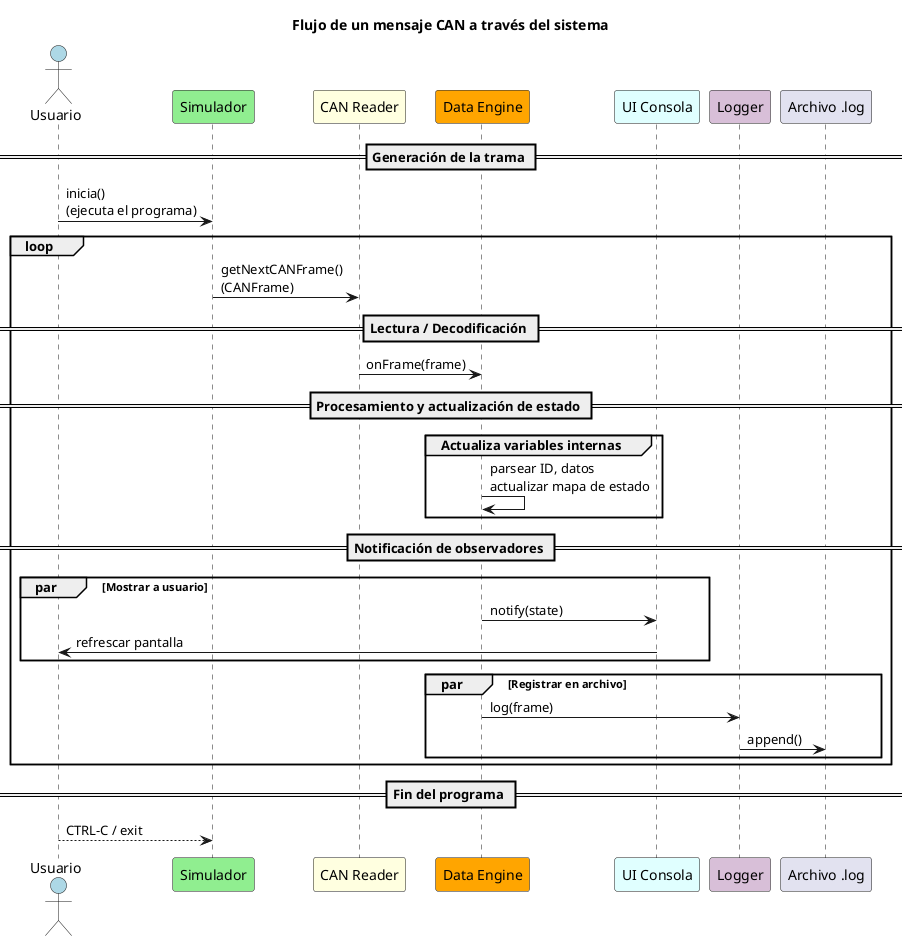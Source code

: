 @startuml Flujo_CAN

title Flujo de un mensaje CAN a través del sistema

actor Usuario as U   #LightBlue
participant Simulador as SIM      #LightGreen
participant "CAN Reader" as CANR   #LightYellow
participant "Data Engine" as DE    #Orange
participant "UI Consola" as UI     #LightCyan
participant Logger as LOG     #Thistle

== Generación de la trama ==
U -> SIM : inicia()\n(ejecuta el programa)
loop
    SIM -> CANR : getNextCANFrame()\n(CANFrame)
    
    == Lectura / Decodificación ==
    CANR -> DE : onFrame(frame)
    
    == Procesamiento y actualización de estado ==
    group Actualiza variables internas
        DE -> DE : parsear ID, datos\nactualizar mapa de estado
    end
    
    == Notificación de observadores ==
    par Mostrar a usuario
        DE -> UI : notify(state)
        UI -> U : refrescar pantalla
    end
    par Registrar en archivo
        DE -> LOG : log(frame)
        LOG -> "Archivo .log" : append()
    end
end

== Fin del programa ==
U --> SIM : CTRL-C / exit
@enduml